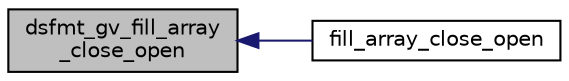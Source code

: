 digraph "dsfmt_gv_fill_array_close_open"
{
 // INTERACTIVE_SVG=YES
  edge [fontname="Helvetica",fontsize="10",labelfontname="Helvetica",labelfontsize="10"];
  node [fontname="Helvetica",fontsize="10",shape=record];
  rankdir="LR";
  Node1 [label="dsfmt_gv_fill_array\l_close_open",height=0.2,width=0.4,color="black", fillcolor="grey75", style="filled", fontcolor="black"];
  Node1 -> Node2 [dir="back",color="midnightblue",fontsize="10",style="solid",fontname="Helvetica"];
  Node2 [label="fill_array_close_open",height=0.2,width=0.4,color="black", fillcolor="white", style="filled",URL="$d_s_f_m_t_8h.html#adad2a0d2f6a99cabcfd2de855dd9bb7a"];
}
